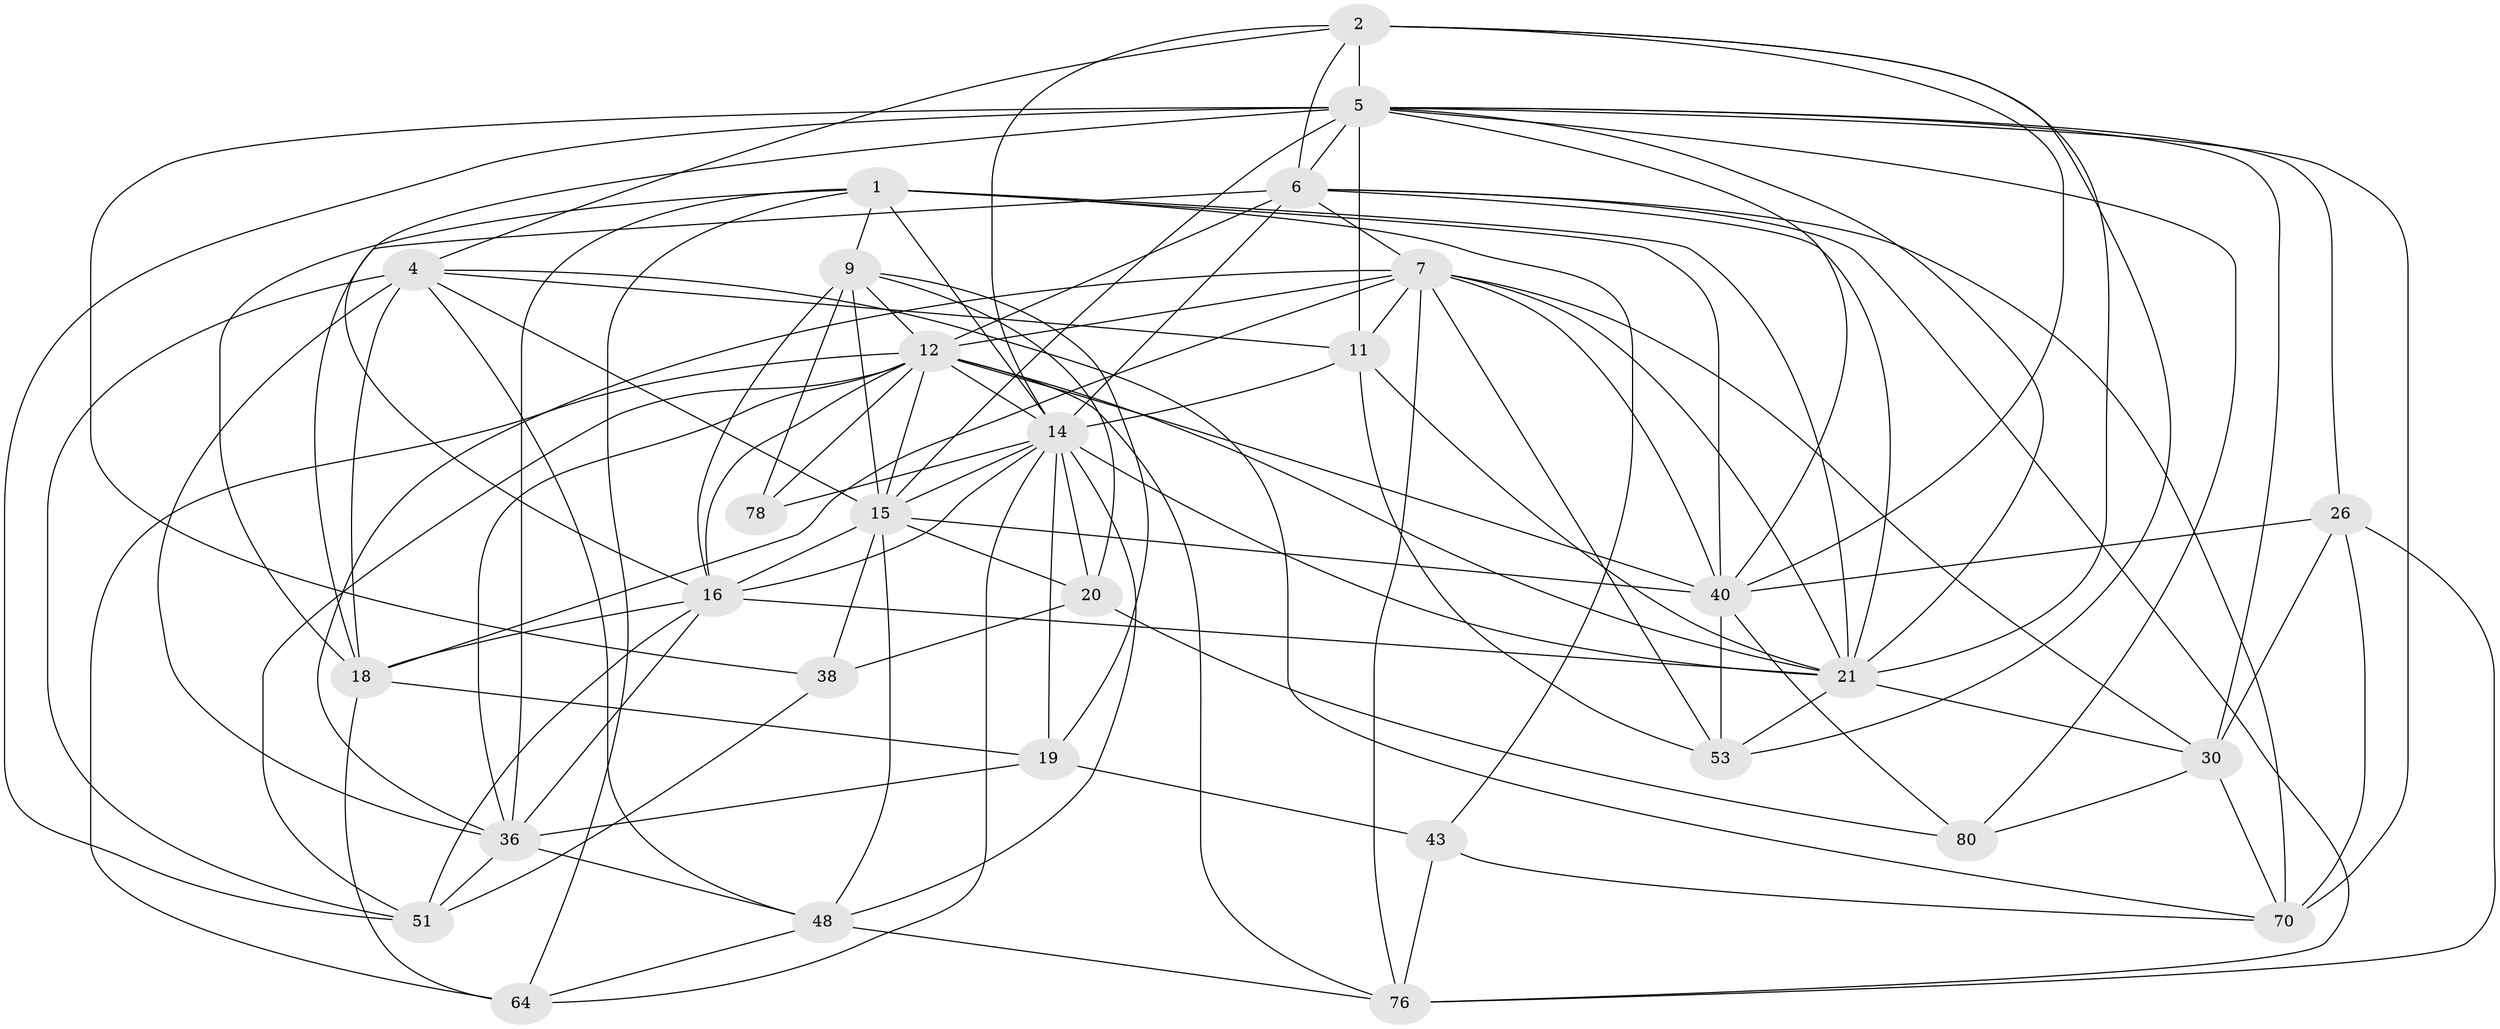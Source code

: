 // original degree distribution, {4: 1.0}
// Generated by graph-tools (version 1.1) at 2025/20/03/04/25 18:20:29]
// undirected, 30 vertices, 109 edges
graph export_dot {
graph [start="1"]
  node [color=gray90,style=filled];
  1 [super="+27"];
  2 [super="+8+3+69"];
  4 [super="+54"];
  5 [super="+24+10+13"];
  6 [super="+83+37+22"];
  7 [super="+31+41+49"];
  9 [super="+17+85"];
  11 [super="+81"];
  12 [super="+28+46"];
  14 [super="+92+56+71"];
  15 [super="+59+32"];
  16 [super="+67+61+57"];
  18 [super="+25+62"];
  19 [super="+58"];
  20 [super="+42+33+95"];
  21 [super="+97+44"];
  26 [super="+47"];
  30 [super="+52"];
  36 [super="+39+55"];
  38 [super="+94"];
  40 [super="+68+50"];
  43;
  48 [super="+82"];
  51 [super="+98"];
  53 [super="+63"];
  64 [super="+89"];
  70 [super="+86"];
  76 [super="+90"];
  78;
  80;
  1 -- 40;
  1 -- 64;
  1 -- 43;
  1 -- 18;
  1 -- 9;
  1 -- 36;
  1 -- 21;
  1 -- 14;
  2 -- 40;
  2 -- 53;
  2 -- 6;
  2 -- 4;
  2 -- 5 [weight=4];
  2 -- 14 [weight=2];
  2 -- 21 [weight=2];
  4 -- 70;
  4 -- 48;
  4 -- 51;
  4 -- 36;
  4 -- 11;
  4 -- 15;
  4 -- 18;
  5 -- 70;
  5 -- 80;
  5 -- 18;
  5 -- 40;
  5 -- 11;
  5 -- 15 [weight=3];
  5 -- 51;
  5 -- 21;
  5 -- 26 [weight=2];
  5 -- 30;
  5 -- 38 [weight=2];
  5 -- 6;
  6 -- 12;
  6 -- 14 [weight=2];
  6 -- 76;
  6 -- 21;
  6 -- 70;
  6 -- 7;
  6 -- 16;
  7 -- 11;
  7 -- 53;
  7 -- 12;
  7 -- 40;
  7 -- 30;
  7 -- 76;
  7 -- 36;
  7 -- 18;
  7 -- 21;
  9 -- 16 [weight=2];
  9 -- 78;
  9 -- 19;
  9 -- 20;
  9 -- 12;
  9 -- 15;
  11 -- 14;
  11 -- 53;
  11 -- 21;
  12 -- 64;
  12 -- 40;
  12 -- 14;
  12 -- 51;
  12 -- 78 [weight=2];
  12 -- 16;
  12 -- 15;
  12 -- 36;
  12 -- 76;
  12 -- 21;
  14 -- 64;
  14 -- 48;
  14 -- 19 [weight=2];
  14 -- 20 [weight=2];
  14 -- 78;
  14 -- 15 [weight=2];
  14 -- 16;
  14 -- 21;
  15 -- 40;
  15 -- 38 [weight=2];
  15 -- 48;
  15 -- 20;
  15 -- 16;
  16 -- 51;
  16 -- 36;
  16 -- 21;
  16 -- 18;
  18 -- 64 [weight=2];
  18 -- 19;
  19 -- 43;
  19 -- 36;
  20 -- 80;
  20 -- 38 [weight=3];
  21 -- 30;
  21 -- 53;
  26 -- 70;
  26 -- 40;
  26 -- 30;
  26 -- 76;
  30 -- 80;
  30 -- 70;
  36 -- 48;
  36 -- 51;
  38 -- 51;
  40 -- 53 [weight=2];
  40 -- 80;
  43 -- 76;
  43 -- 70;
  48 -- 76;
  48 -- 64;
}
